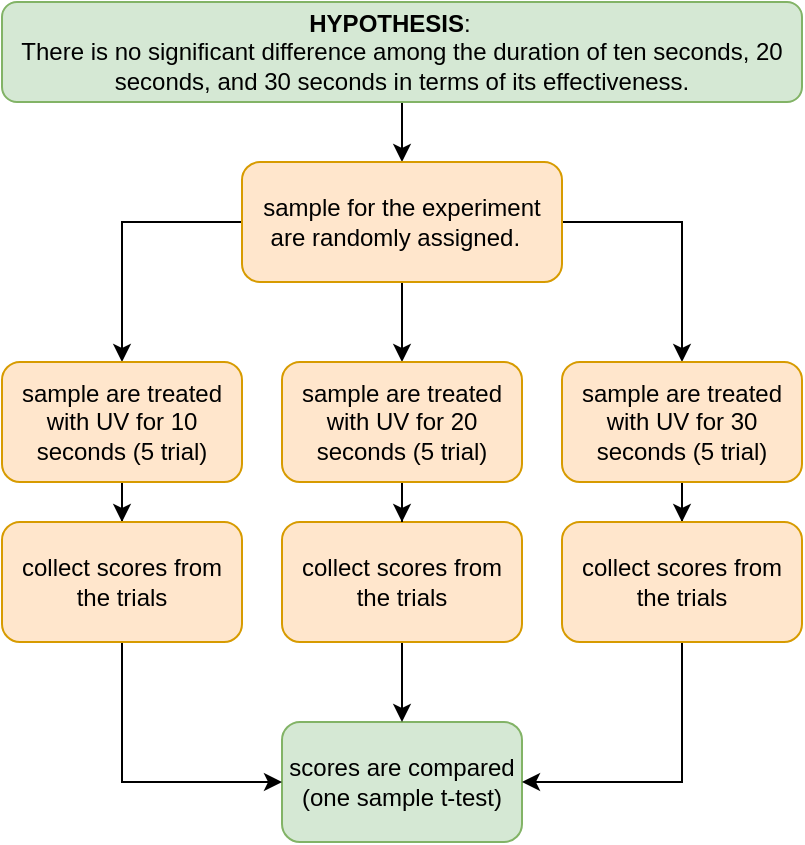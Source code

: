 <mxfile version="19.0.3" type="device"><diagram id="TNEL9Mow4RtwNhIFmp-T" name="Page-1"><mxGraphModel dx="1038" dy="579" grid="1" gridSize="10" guides="1" tooltips="1" connect="1" arrows="1" fold="1" page="1" pageScale="1" pageWidth="850" pageHeight="1100" math="0" shadow="0"><root><mxCell id="0"/><mxCell id="1" parent="0"/><mxCell id="VNWsKNALYgE96V1S0LwA-10" value="" style="edgeStyle=orthogonalEdgeStyle;rounded=0;orthogonalLoop=1;jettySize=auto;html=1;" parent="1" source="VNWsKNALYgE96V1S0LwA-1" target="VNWsKNALYgE96V1S0LwA-4" edge="1"><mxGeometry relative="1" as="geometry"/></mxCell><mxCell id="VNWsKNALYgE96V1S0LwA-1" value="&lt;font style=&quot;font-size: 12px;&quot;&gt;&lt;b&gt;HYPOTHESIS&lt;/b&gt;:&lt;span style=&quot;font-family: &amp;quot;Times New Roman&amp;quot;; background-color: initial;&quot;&gt;&amp;nbsp; &amp;nbsp;&amp;nbsp;&lt;br&gt;&lt;/span&gt;&lt;span style=&quot;background-color: initial;&quot;&gt;There is no significant difference among the duration of ten seconds, 20 seconds, and 30 seconds in terms of its effectiveness.&lt;/span&gt;&lt;span style=&quot;font-family: &amp;quot;Times New Roman&amp;quot;; background-color: initial;&quot;&gt;&lt;br&gt;&lt;/span&gt;&lt;/font&gt;" style="rounded=1;whiteSpace=wrap;html=1;fillColor=#d5e8d4;strokeColor=#82b366;" parent="1" vertex="1"><mxGeometry x="280" y="200" width="400" height="50" as="geometry"/></mxCell><mxCell id="a-ZiO9SSyGTaujRLL6vV-9" style="edgeStyle=orthogonalEdgeStyle;rounded=0;orthogonalLoop=1;jettySize=auto;html=1;exitX=0;exitY=0.5;exitDx=0;exitDy=0;" parent="1" source="VNWsKNALYgE96V1S0LwA-4" target="a-ZiO9SSyGTaujRLL6vV-1" edge="1"><mxGeometry relative="1" as="geometry"/></mxCell><mxCell id="a-ZiO9SSyGTaujRLL6vV-10" value="" style="edgeStyle=orthogonalEdgeStyle;rounded=0;orthogonalLoop=1;jettySize=auto;html=1;" parent="1" source="VNWsKNALYgE96V1S0LwA-4" target="a-ZiO9SSyGTaujRLL6vV-2" edge="1"><mxGeometry relative="1" as="geometry"/></mxCell><mxCell id="a-ZiO9SSyGTaujRLL6vV-11" style="edgeStyle=orthogonalEdgeStyle;rounded=0;orthogonalLoop=1;jettySize=auto;html=1;exitX=1;exitY=0.5;exitDx=0;exitDy=0;" parent="1" source="VNWsKNALYgE96V1S0LwA-4" target="a-ZiO9SSyGTaujRLL6vV-3" edge="1"><mxGeometry relative="1" as="geometry"/></mxCell><mxCell id="VNWsKNALYgE96V1S0LwA-4" value="sample for the experiment are randomly assigned.&amp;nbsp;&amp;nbsp;" style="rounded=1;whiteSpace=wrap;html=1;fillColor=#ffe6cc;strokeColor=#d79b00;" parent="1" vertex="1"><mxGeometry x="400" y="280" width="160" height="60" as="geometry"/></mxCell><mxCell id="VNWsKNALYgE96V1S0LwA-9" value="scores are compared (one sample t-test)" style="rounded=1;whiteSpace=wrap;html=1;fillColor=#d5e8d4;strokeColor=#82b366;" parent="1" vertex="1"><mxGeometry x="420" y="560" width="120" height="60" as="geometry"/></mxCell><mxCell id="QJ2XniwEPZaYxldatIAA-5" value="" style="edgeStyle=orthogonalEdgeStyle;rounded=0;orthogonalLoop=1;jettySize=auto;html=1;fontSize=12;" parent="1" source="QJ2XniwEPZaYxldatIAA-2" target="VNWsKNALYgE96V1S0LwA-9" edge="1"><mxGeometry relative="1" as="geometry"/></mxCell><mxCell id="QJ2XniwEPZaYxldatIAA-2" value="collect scores from the trials" style="rounded=1;whiteSpace=wrap;html=1;fillColor=#ffe6cc;strokeColor=#d79b00;" parent="1" vertex="1"><mxGeometry x="420" y="460" width="120" height="60" as="geometry"/></mxCell><mxCell id="a-ZiO9SSyGTaujRLL6vV-8" value="" style="edgeStyle=orthogonalEdgeStyle;rounded=0;orthogonalLoop=1;jettySize=auto;html=1;" parent="1" source="a-ZiO9SSyGTaujRLL6vV-1" target="a-ZiO9SSyGTaujRLL6vV-4" edge="1"><mxGeometry relative="1" as="geometry"/></mxCell><mxCell id="a-ZiO9SSyGTaujRLL6vV-1" value="sample are treated with UV for 10 seconds (5 trial)" style="rounded=1;whiteSpace=wrap;html=1;fillColor=#ffe6cc;strokeColor=#d79b00;" parent="1" vertex="1"><mxGeometry x="280" y="380" width="120" height="60" as="geometry"/></mxCell><mxCell id="a-ZiO9SSyGTaujRLL6vV-7" value="" style="edgeStyle=orthogonalEdgeStyle;rounded=0;orthogonalLoop=1;jettySize=auto;html=1;" parent="1" source="a-ZiO9SSyGTaujRLL6vV-2" target="QJ2XniwEPZaYxldatIAA-2" edge="1"><mxGeometry relative="1" as="geometry"/></mxCell><mxCell id="a-ZiO9SSyGTaujRLL6vV-2" value="sample are treated with UV for 20 seconds (5 trial)" style="rounded=1;whiteSpace=wrap;html=1;fillColor=#ffe6cc;strokeColor=#d79b00;" parent="1" vertex="1"><mxGeometry x="420" y="380" width="120" height="60" as="geometry"/></mxCell><mxCell id="a-ZiO9SSyGTaujRLL6vV-6" value="" style="edgeStyle=orthogonalEdgeStyle;rounded=0;orthogonalLoop=1;jettySize=auto;html=1;" parent="1" source="a-ZiO9SSyGTaujRLL6vV-3" target="a-ZiO9SSyGTaujRLL6vV-5" edge="1"><mxGeometry relative="1" as="geometry"/></mxCell><mxCell id="a-ZiO9SSyGTaujRLL6vV-3" value="sample are treated with UV for 30 seconds (5 trial)" style="rounded=1;whiteSpace=wrap;html=1;fillColor=#ffe6cc;strokeColor=#d79b00;" parent="1" vertex="1"><mxGeometry x="560" y="380" width="120" height="60" as="geometry"/></mxCell><mxCell id="a-ZiO9SSyGTaujRLL6vV-12" style="edgeStyle=orthogonalEdgeStyle;rounded=0;orthogonalLoop=1;jettySize=auto;html=1;exitX=0.5;exitY=1;exitDx=0;exitDy=0;entryX=0;entryY=0.5;entryDx=0;entryDy=0;" parent="1" source="a-ZiO9SSyGTaujRLL6vV-4" target="VNWsKNALYgE96V1S0LwA-9" edge="1"><mxGeometry relative="1" as="geometry"/></mxCell><mxCell id="a-ZiO9SSyGTaujRLL6vV-4" value="collect scores from the trials" style="rounded=1;whiteSpace=wrap;html=1;fillColor=#ffe6cc;strokeColor=#d79b00;" parent="1" vertex="1"><mxGeometry x="280" y="460" width="120" height="60" as="geometry"/></mxCell><mxCell id="a-ZiO9SSyGTaujRLL6vV-13" style="edgeStyle=orthogonalEdgeStyle;rounded=0;orthogonalLoop=1;jettySize=auto;html=1;exitX=0.5;exitY=1;exitDx=0;exitDy=0;entryX=1;entryY=0.5;entryDx=0;entryDy=0;" parent="1" source="a-ZiO9SSyGTaujRLL6vV-5" target="VNWsKNALYgE96V1S0LwA-9" edge="1"><mxGeometry relative="1" as="geometry"/></mxCell><mxCell id="a-ZiO9SSyGTaujRLL6vV-5" value="collect scores from the trials" style="rounded=1;whiteSpace=wrap;html=1;fillColor=#ffe6cc;strokeColor=#d79b00;" parent="1" vertex="1"><mxGeometry x="560" y="460" width="120" height="60" as="geometry"/></mxCell></root></mxGraphModel></diagram></mxfile>